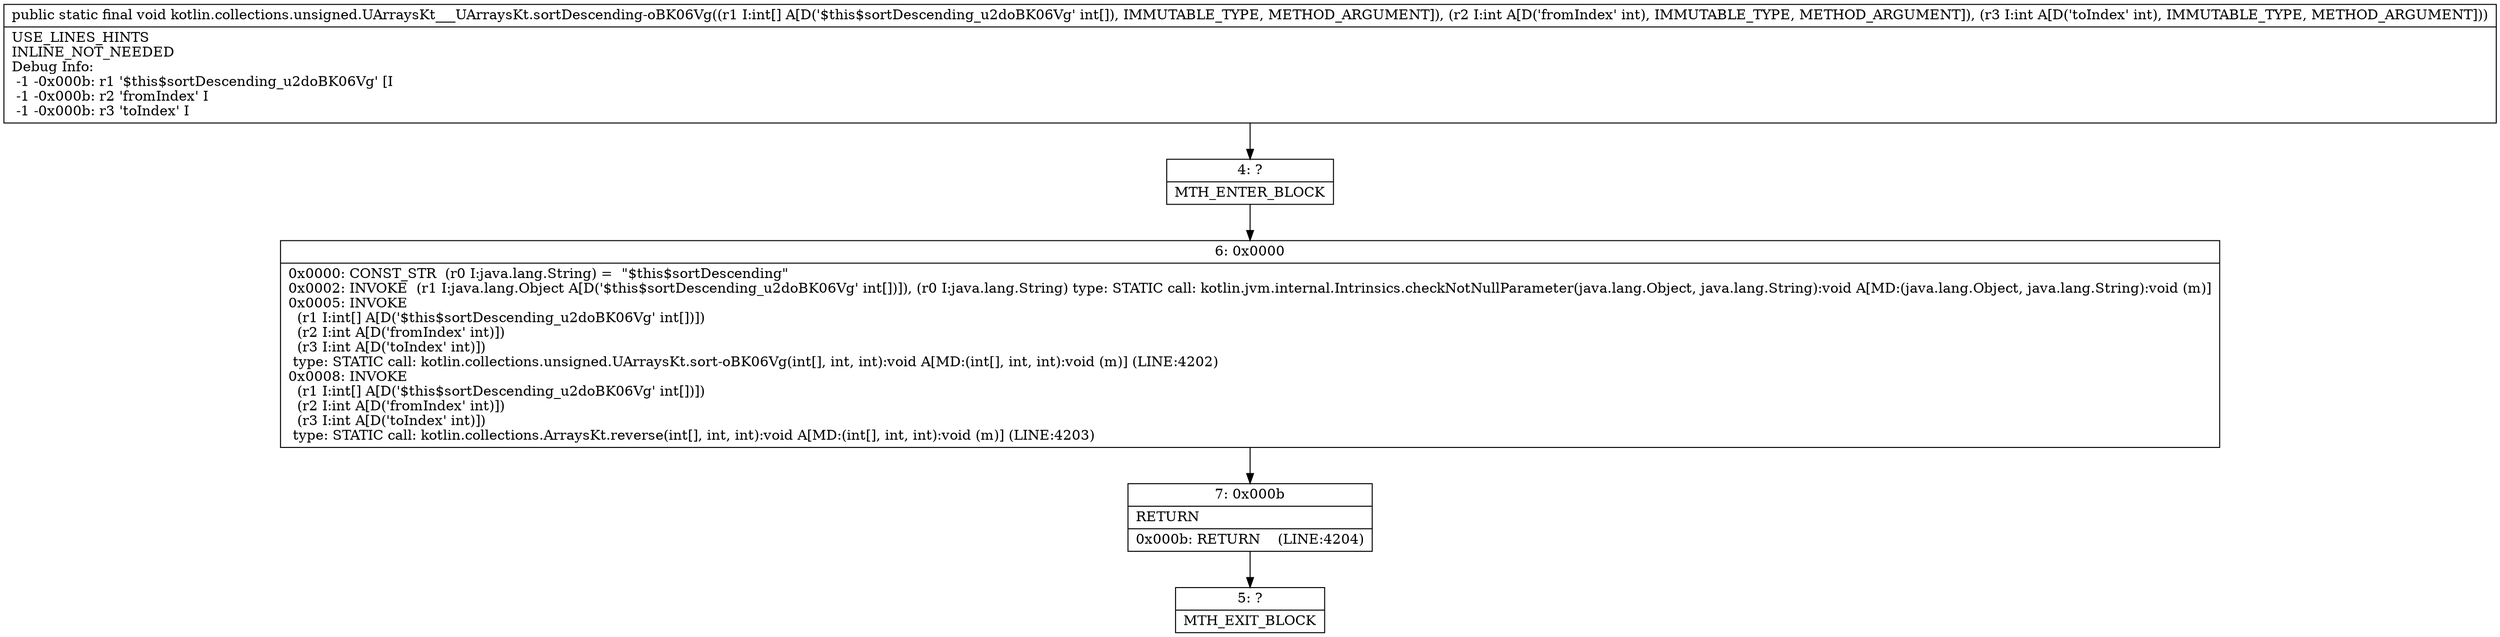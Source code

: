 digraph "CFG forkotlin.collections.unsigned.UArraysKt___UArraysKt.sortDescending\-oBK06Vg([III)V" {
Node_4 [shape=record,label="{4\:\ ?|MTH_ENTER_BLOCK\l}"];
Node_6 [shape=record,label="{6\:\ 0x0000|0x0000: CONST_STR  (r0 I:java.lang.String) =  \"$this$sortDescending\" \l0x0002: INVOKE  (r1 I:java.lang.Object A[D('$this$sortDescending_u2doBK06Vg' int[])]), (r0 I:java.lang.String) type: STATIC call: kotlin.jvm.internal.Intrinsics.checkNotNullParameter(java.lang.Object, java.lang.String):void A[MD:(java.lang.Object, java.lang.String):void (m)]\l0x0005: INVOKE  \l  (r1 I:int[] A[D('$this$sortDescending_u2doBK06Vg' int[])])\l  (r2 I:int A[D('fromIndex' int)])\l  (r3 I:int A[D('toIndex' int)])\l type: STATIC call: kotlin.collections.unsigned.UArraysKt.sort\-oBK06Vg(int[], int, int):void A[MD:(int[], int, int):void (m)] (LINE:4202)\l0x0008: INVOKE  \l  (r1 I:int[] A[D('$this$sortDescending_u2doBK06Vg' int[])])\l  (r2 I:int A[D('fromIndex' int)])\l  (r3 I:int A[D('toIndex' int)])\l type: STATIC call: kotlin.collections.ArraysKt.reverse(int[], int, int):void A[MD:(int[], int, int):void (m)] (LINE:4203)\l}"];
Node_7 [shape=record,label="{7\:\ 0x000b|RETURN\l|0x000b: RETURN    (LINE:4204)\l}"];
Node_5 [shape=record,label="{5\:\ ?|MTH_EXIT_BLOCK\l}"];
MethodNode[shape=record,label="{public static final void kotlin.collections.unsigned.UArraysKt___UArraysKt.sortDescending\-oBK06Vg((r1 I:int[] A[D('$this$sortDescending_u2doBK06Vg' int[]), IMMUTABLE_TYPE, METHOD_ARGUMENT]), (r2 I:int A[D('fromIndex' int), IMMUTABLE_TYPE, METHOD_ARGUMENT]), (r3 I:int A[D('toIndex' int), IMMUTABLE_TYPE, METHOD_ARGUMENT]))  | USE_LINES_HINTS\lINLINE_NOT_NEEDED\lDebug Info:\l  \-1 \-0x000b: r1 '$this$sortDescending_u2doBK06Vg' [I\l  \-1 \-0x000b: r2 'fromIndex' I\l  \-1 \-0x000b: r3 'toIndex' I\l}"];
MethodNode -> Node_4;Node_4 -> Node_6;
Node_6 -> Node_7;
Node_7 -> Node_5;
}

